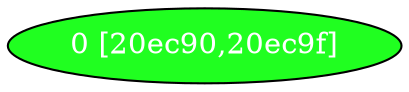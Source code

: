diGraph libnss3{
	libnss3_0  [style=filled fillcolor="#20FF20" fontcolor="#ffffff" shape=oval label="0 [20ec90,20ec9f]"]


}